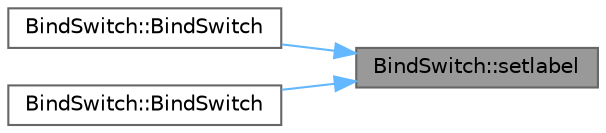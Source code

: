 digraph "BindSwitch::setlabel"
{
 // LATEX_PDF_SIZE
  bgcolor="transparent";
  edge [fontname=Helvetica,fontsize=10,labelfontname=Helvetica,labelfontsize=10];
  node [fontname=Helvetica,fontsize=10,shape=box,height=0.2,width=0.4];
  rankdir="RL";
  Node1 [id="Node000001",label="BindSwitch::setlabel",height=0.2,width=0.4,color="gray40", fillcolor="grey60", style="filled", fontcolor="black",tooltip="Sets the label text for the toggle switch."];
  Node1 -> Node2 [id="edge1_Node000001_Node000002",dir="back",color="steelblue1",style="solid",tooltip=" "];
  Node2 [id="Node000002",label="BindSwitch::BindSwitch",height=0.2,width=0.4,color="grey40", fillcolor="white", style="filled",URL="$class_bind_switch.html#a450bb1b4c5856fe056fcbd0ee43f3341",tooltip="Default constructor to create a BindSwitch with a default label (\"Switch\")."];
  Node1 -> Node3 [id="edge2_Node000001_Node000003",dir="back",color="steelblue1",style="solid",tooltip=" "];
  Node3 [id="Node000003",label="BindSwitch::BindSwitch",height=0.2,width=0.4,color="grey40", fillcolor="white", style="filled",URL="$class_bind_switch.html#af252a5152999058de346c6bff8183fc6",tooltip="Constructor to create a BindSwitch with a custom label."];
}
